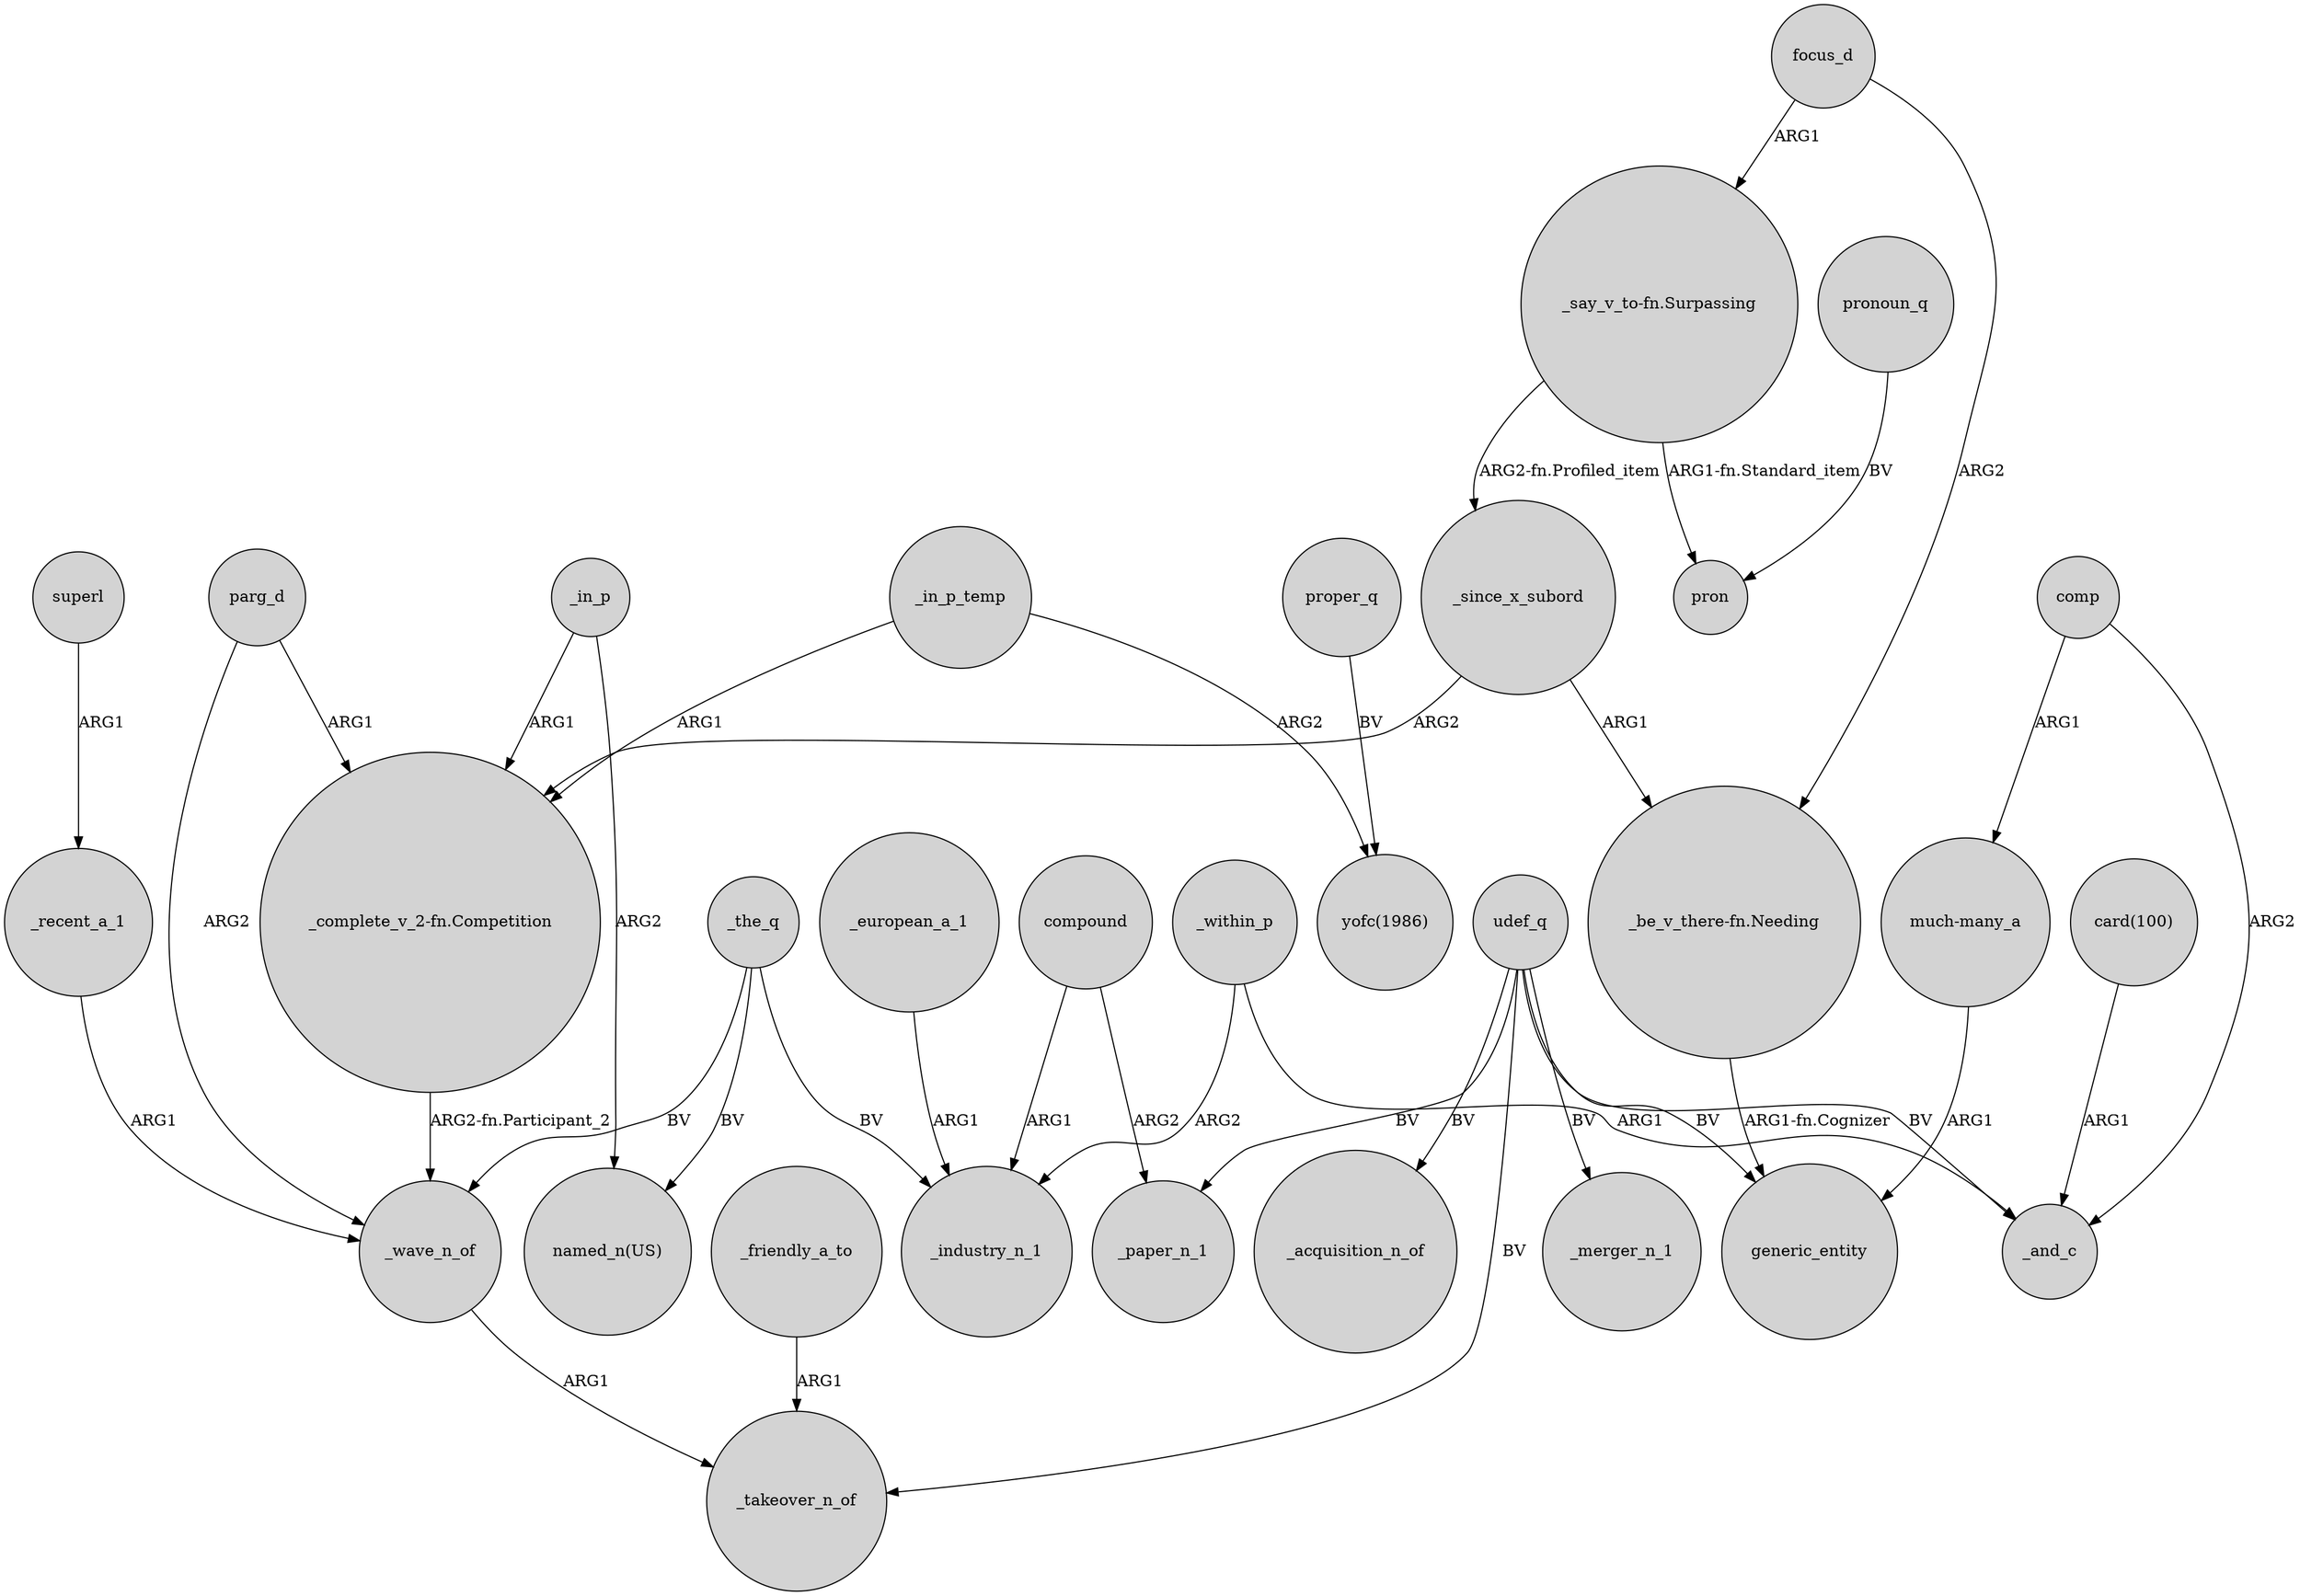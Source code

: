 digraph {
	node [shape=circle style=filled]
	parg_d -> _wave_n_of [label=ARG2]
	_in_p -> "named_n(US)" [label=ARG2]
	_the_q -> "named_n(US)" [label=BV]
	proper_q -> "yofc(1986)" [label=BV]
	_in_p_temp -> "yofc(1986)" [label=ARG2]
	udef_q -> _paper_n_1 [label=BV]
	_within_p -> _industry_n_1 [label=ARG2]
	compound -> _paper_n_1 [label=ARG2]
	"card(100)" -> _and_c [label=ARG1]
	"_complete_v_2-fn.Competition" -> _wave_n_of [label="ARG2-fn.Participant_2"]
	_friendly_a_to -> _takeover_n_of [label=ARG1]
	_european_a_1 -> _industry_n_1 [label=ARG1]
	udef_q -> _and_c [label=BV]
	udef_q -> generic_entity [label=BV]
	compound -> _industry_n_1 [label=ARG1]
	focus_d -> "_be_v_there-fn.Needing" [label=ARG2]
	_in_p -> "_complete_v_2-fn.Competition" [label=ARG1]
	pronoun_q -> pron [label=BV]
	udef_q -> _takeover_n_of [label=BV]
	_in_p_temp -> "_complete_v_2-fn.Competition" [label=ARG1]
	comp -> "much-many_a" [label=ARG1]
	_the_q -> _wave_n_of [label=BV]
	"much-many_a" -> generic_entity [label=ARG1]
	"_say_v_to-fn.Surpassing" -> _since_x_subord [label="ARG2-fn.Profiled_item"]
	comp -> _and_c [label=ARG2]
	_wave_n_of -> _takeover_n_of [label=ARG1]
	focus_d -> "_say_v_to-fn.Surpassing" [label=ARG1]
	"_be_v_there-fn.Needing" -> generic_entity [label="ARG1-fn.Cognizer"]
	superl -> _recent_a_1 [label=ARG1]
	parg_d -> "_complete_v_2-fn.Competition" [label=ARG1]
	_within_p -> _and_c [label=ARG1]
	_recent_a_1 -> _wave_n_of [label=ARG1]
	udef_q -> _merger_n_1 [label=BV]
	_since_x_subord -> "_be_v_there-fn.Needing" [label=ARG1]
	_the_q -> _industry_n_1 [label=BV]
	_since_x_subord -> "_complete_v_2-fn.Competition" [label=ARG2]
	"_say_v_to-fn.Surpassing" -> pron [label="ARG1-fn.Standard_item"]
	udef_q -> _acquisition_n_of [label=BV]
}
